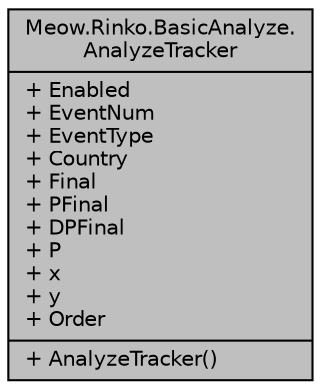 digraph "Meow.Rinko.BasicAnalyze.AnalyzeTracker"
{
 // LATEX_PDF_SIZE
  edge [fontname="Helvetica",fontsize="10",labelfontname="Helvetica",labelfontsize="10"];
  node [fontname="Helvetica",fontsize="10",shape=record];
  Node1 [label="{Meow.Rinko.BasicAnalyze.\lAnalyzeTracker\n|+ Enabled\l+ EventNum\l+ EventType\l+ Country\l+ Final\l+ PFinal\l+ DPFinal\l+ P\l+ x\l+ y\l+ Order\l|+ AnalyzeTracker()\l}",height=0.2,width=0.4,color="black", fillcolor="grey75", style="filled", fontcolor="black",tooltip="多功能分析式榜线高度转换"];
}
